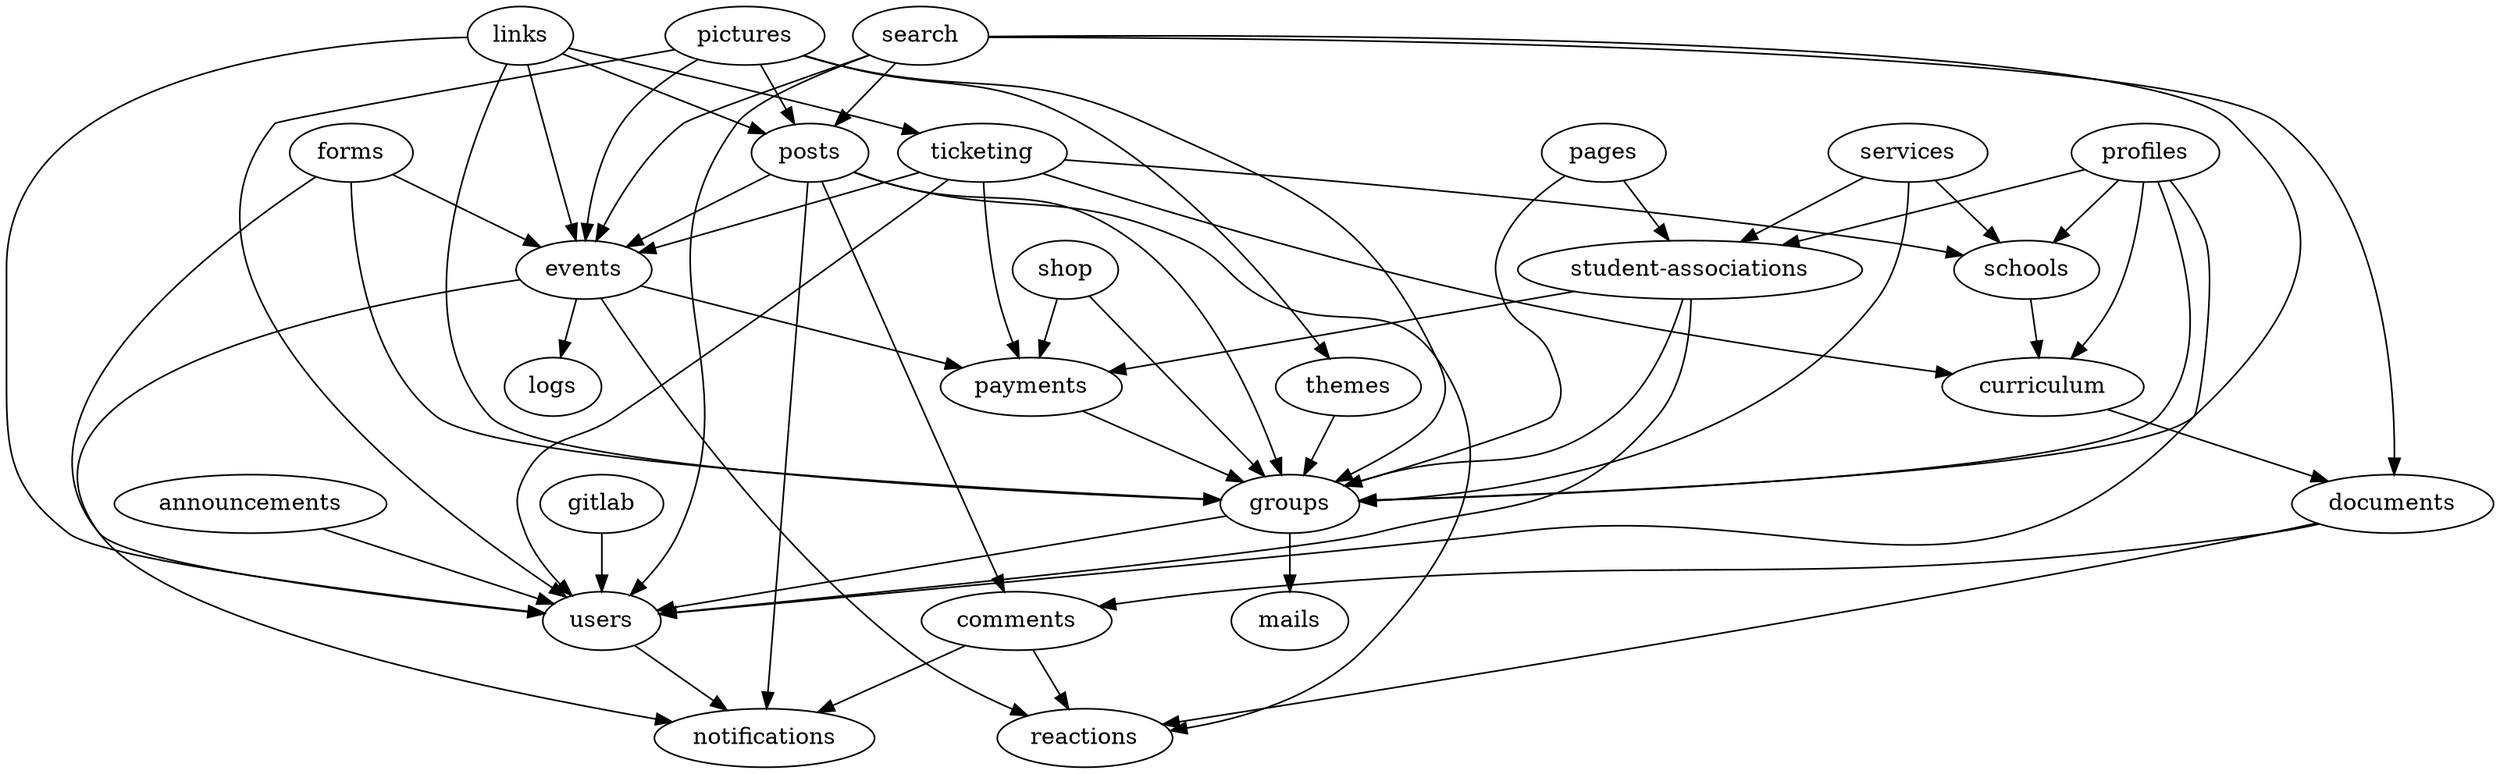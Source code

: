 strict digraph ImportGraph {
    "announcements" -> "users";
    "comments" -> "notifications";
    "comments" -> "reactions";
    "curriculum" -> "documents";
    "documents" -> "comments";
    "documents" -> "reactions";
    "events" -> "logs";
    "events" -> "notifications";
    "events" -> "payments";
    "events" -> "reactions";
    "forms" -> "events";
    "forms" -> "groups";
    "forms" -> "users";
    "gitlab" -> "users";
    "groups" -> "mails";
    "groups" -> "users";
    "links" -> "events";
    "links" -> "groups";
    "links" -> "posts";
    "links" -> "ticketing";
    "links" -> "users";
    "pages" -> "groups";
    "pages" -> "student-associations";
    "payments" -> "groups";
    "pictures" -> "events";
    "pictures" -> "groups";
    "pictures" -> "posts";
    "pictures" -> "themes";
    "pictures" -> "users";
    "posts" -> "comments";
    "posts" -> "events";
    "posts" -> "groups";
    "posts" -> "notifications";
    "posts" -> "reactions";
    "profiles" -> "curriculum";
    "profiles" -> "groups";
    "profiles" -> "schools";
    "profiles" -> "student-associations";
    "profiles" -> "users";
    "schools" -> "curriculum";
    "search" -> "documents";
    "search" -> "events";
    "search" -> "groups";
    "search" -> "posts";
    "search" -> "users";
    "services" -> "groups";
    "services" -> "schools";
    "services" -> "student-associations";
    "shop" -> "groups";
    "shop" -> "payments";
    "student-associations" -> "groups";
    "student-associations" -> "payments";
    "student-associations" -> "users";
    "themes" -> "groups";
    "ticketing" -> "curriculum";
    "ticketing" -> "events";
    "ticketing" -> "payments";
    "ticketing" -> "schools";
    "ticketing" -> "users";
    "users" -> "notifications";
}